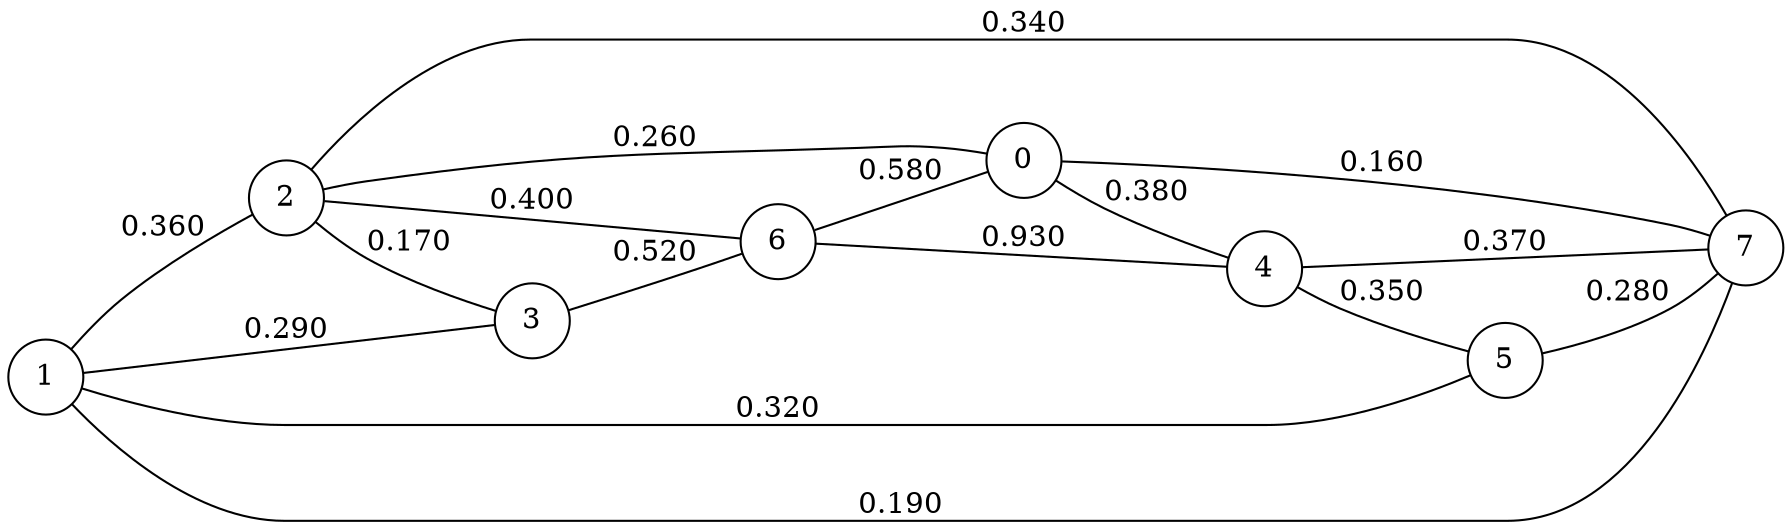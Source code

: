 graph {
rankdir = LR;
node [shape = circle];
2 -- 3 [label="0.170" ]
0 -- 4 [label="0.380" ]
6 -- 0 [label="0.580" ]
1 -- 7 [label="0.190" ]
6 -- 2 [label="0.400" ]
1 -- 5 [label="0.320" ]
2 -- 7 [label="0.340" ]
0 -- 7 [label="0.160" ]
0 -- 2 [label="0.260" ]
3 -- 6 [label="0.520" ]
1 -- 3 [label="0.290" ]
1 -- 2 [label="0.360" ]
6 -- 4 [label="0.930" ]
4 -- 5 [label="0.350" ]
4 -- 7 [label="0.370" ]
5 -- 7 [label="0.280" ]
}
